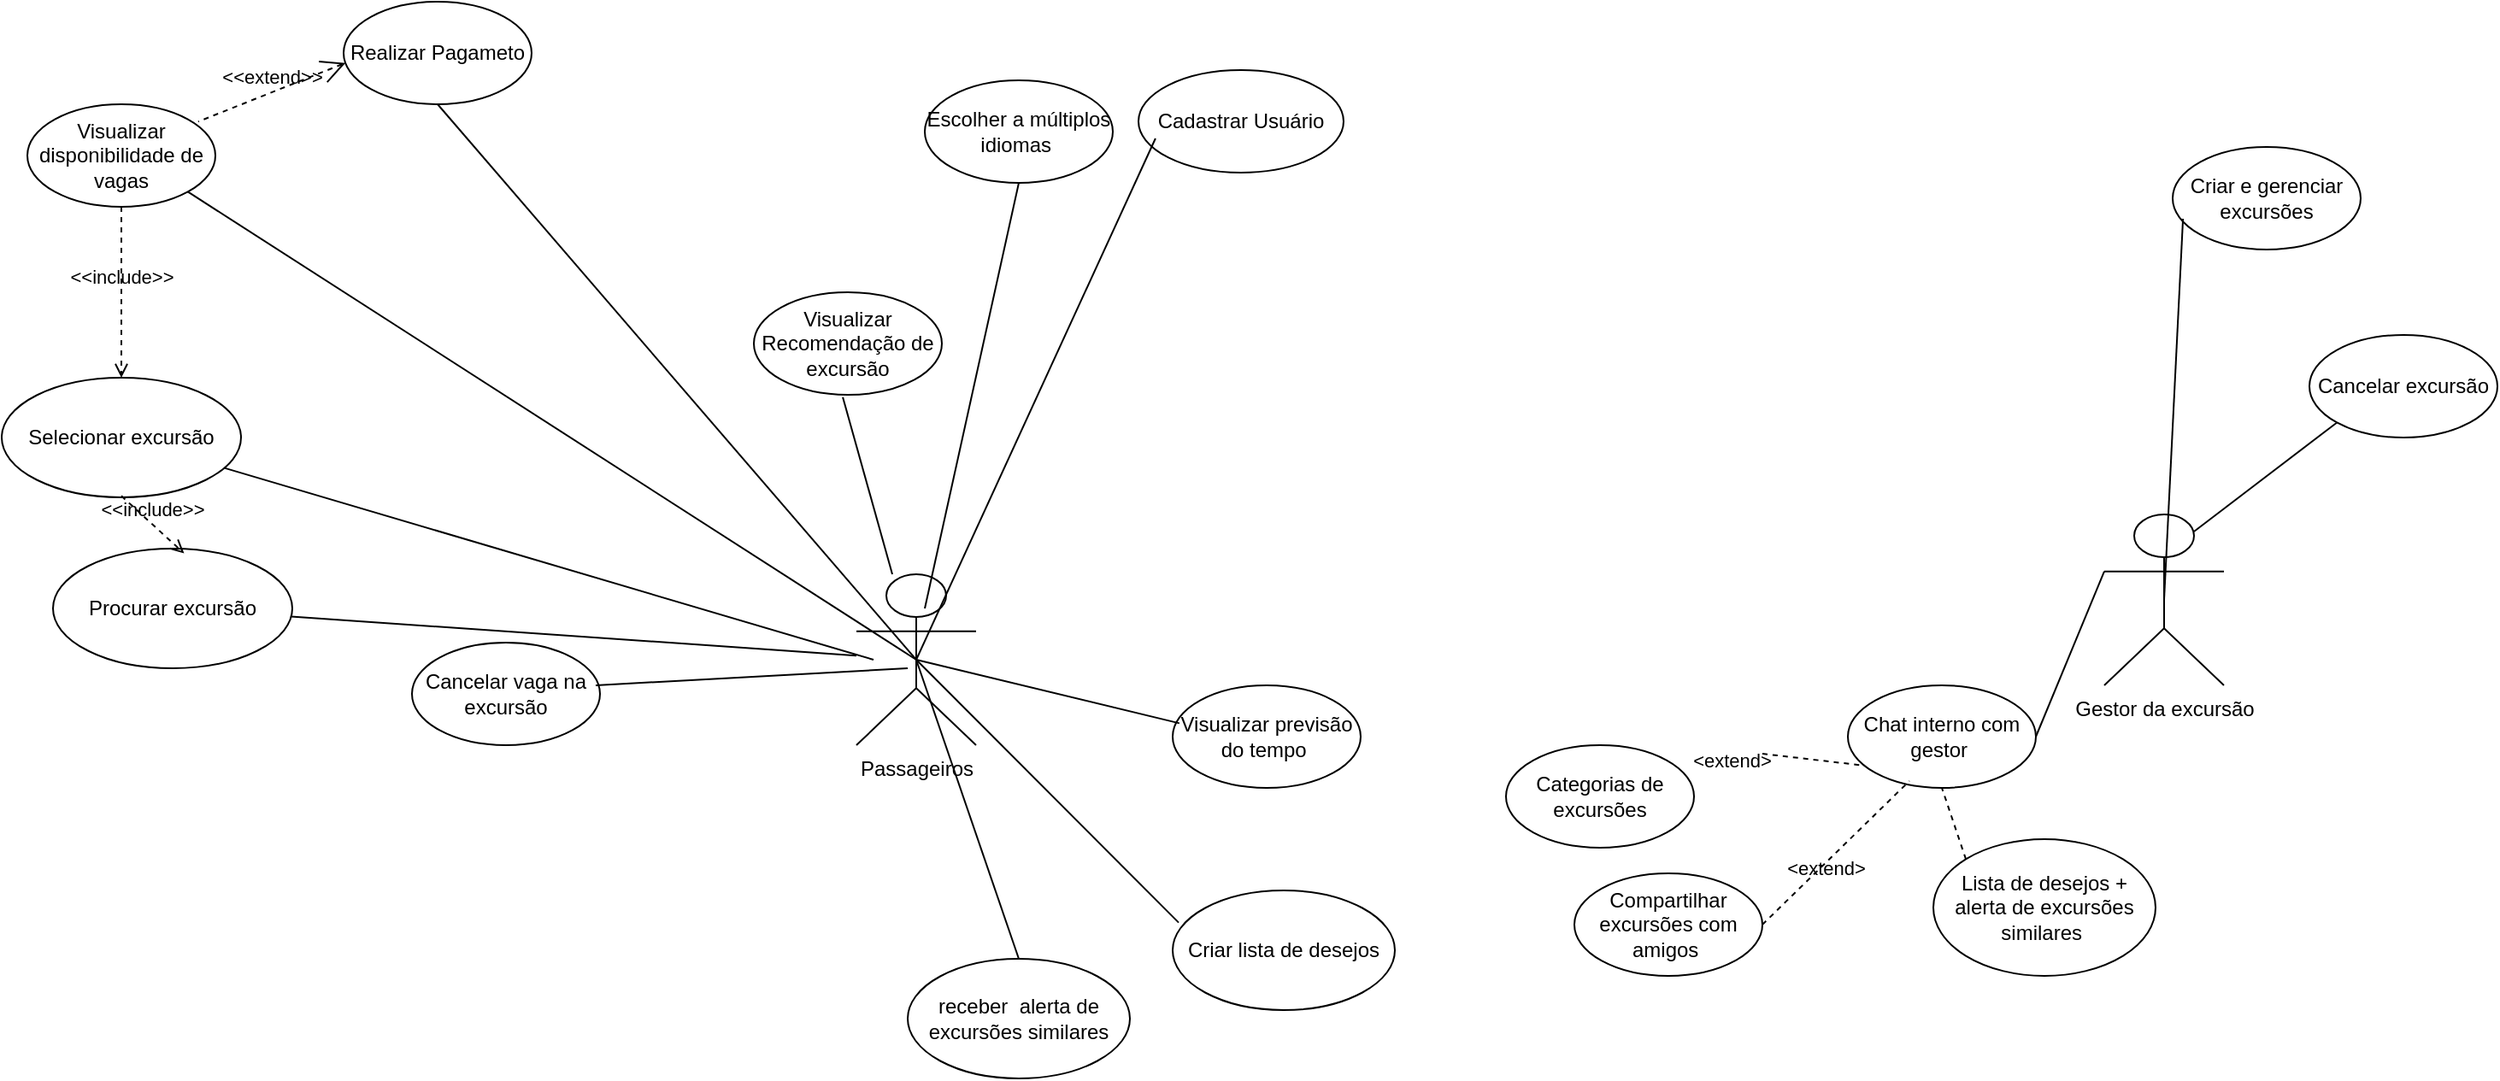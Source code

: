 <mxfile version="27.0.5">
  <diagram name="Página-1" id="VrnRdw2pO7HP3P52VHbZ">
    <mxGraphModel grid="1" page="1" gridSize="10" guides="1" tooltips="1" connect="1" arrows="1" fold="1" pageScale="1" pageWidth="827" pageHeight="1169" math="0" shadow="0">
      <root>
        <mxCell id="0" />
        <mxCell id="1" parent="0" />
        <mxCell id="cb1wgaif4VXUHTGxwLCo-12" value="Passageiros" style="shape=umlActor;verticalLabelPosition=bottom;verticalAlign=top;html=1;outlineConnect=0;" vertex="1" parent="1">
          <mxGeometry x="10" y="-325" width="70" height="100" as="geometry" />
        </mxCell>
        <mxCell id="cb1wgaif4VXUHTGxwLCo-20" value="Criar lista de desejos" style="ellipse;whiteSpace=wrap;html=1;" vertex="1" parent="1">
          <mxGeometry x="195" y="-140" width="130" height="70" as="geometry" />
        </mxCell>
        <mxCell id="cb1wgaif4VXUHTGxwLCo-21" value="Criar e gerenciar excursões" style="ellipse;whiteSpace=wrap;html=1;" vertex="1" parent="1">
          <mxGeometry x="780" y="-575" width="110" height="60" as="geometry" />
        </mxCell>
        <mxCell id="cb1wgaif4VXUHTGxwLCo-22" value="Cancelar vaga na excursão" style="ellipse;whiteSpace=wrap;html=1;" vertex="1" parent="1">
          <mxGeometry x="-250" y="-285" width="110" height="60" as="geometry" />
        </mxCell>
        <mxCell id="cb1wgaif4VXUHTGxwLCo-23" value="Visualizar disponibilidade de vagas" style="ellipse;whiteSpace=wrap;html=1;" vertex="1" parent="1">
          <mxGeometry x="-475" y="-600" width="110" height="60" as="geometry" />
        </mxCell>
        <mxCell id="cb1wgaif4VXUHTGxwLCo-24" value="Visualizar previsão do tempo&amp;nbsp;" style="ellipse;whiteSpace=wrap;html=1;" vertex="1" parent="1">
          <mxGeometry x="195" y="-260" width="110" height="60" as="geometry" />
        </mxCell>
        <mxCell id="cb1wgaif4VXUHTGxwLCo-25" value="Cadastrar Usuário" style="ellipse;whiteSpace=wrap;html=1;" vertex="1" parent="1">
          <mxGeometry x="175" y="-620" width="120" height="60" as="geometry" />
        </mxCell>
        <mxCell id="cb1wgaif4VXUHTGxwLCo-37" value="Compartilhar excursões com amigos&amp;nbsp;" style="ellipse;whiteSpace=wrap;html=1;" vertex="1" parent="1">
          <mxGeometry x="430" y="-150" width="110" height="60" as="geometry" />
        </mxCell>
        <mxCell id="cb1wgaif4VXUHTGxwLCo-38" value="Categorias de excursões" style="ellipse;whiteSpace=wrap;html=1;" vertex="1" parent="1">
          <mxGeometry x="390" y="-225" width="110" height="60" as="geometry" />
        </mxCell>
        <mxCell id="cb1wgaif4VXUHTGxwLCo-40" value="Visualizar Recomendação de excursão" style="ellipse;whiteSpace=wrap;html=1;" vertex="1" parent="1">
          <mxGeometry x="-50" y="-490" width="110" height="60" as="geometry" />
        </mxCell>
        <mxCell id="cb1wgaif4VXUHTGxwLCo-41" value="Escolher a múltiplos idiomas&amp;nbsp;" style="ellipse;whiteSpace=wrap;html=1;" vertex="1" parent="1">
          <mxGeometry x="50" y="-614" width="110" height="60" as="geometry" />
        </mxCell>
        <mxCell id="cb1wgaif4VXUHTGxwLCo-44" value="Realizar Pagameto" style="ellipse;whiteSpace=wrap;html=1;" vertex="1" parent="1">
          <mxGeometry x="-290" y="-660" width="110" height="60" as="geometry" />
        </mxCell>
        <mxCell id="cb1wgaif4VXUHTGxwLCo-45" value="Chat interno com gestor&amp;nbsp;" style="ellipse;whiteSpace=wrap;html=1;" vertex="1" parent="1">
          <mxGeometry x="590" y="-260" width="110" height="60" as="geometry" />
        </mxCell>
        <mxCell id="cb1wgaif4VXUHTGxwLCo-46" value="Lista de desejos + alerta de excursões similares&amp;nbsp;" style="ellipse;whiteSpace=wrap;html=1;" vertex="1" parent="1">
          <mxGeometry x="640" y="-170" width="130" height="80" as="geometry" />
        </mxCell>
        <mxCell id="cb1wgaif4VXUHTGxwLCo-47" value="Gestor da excursão" style="shape=umlActor;verticalLabelPosition=bottom;verticalAlign=top;html=1;outlineConnect=0;" vertex="1" parent="1">
          <mxGeometry x="740" y="-360" width="70" height="100" as="geometry" />
        </mxCell>
        <mxCell id="cb1wgaif4VXUHTGxwLCo-51" value="" style="edgeStyle=none;html=1;endArrow=none;verticalAlign=bottom;rounded=0;exitX=0.5;exitY=0.5;exitDx=0;exitDy=0;exitPerimeter=0;entryX=0.083;entryY=0.667;entryDx=0;entryDy=0;entryPerimeter=0;" edge="1" parent="1" source="cb1wgaif4VXUHTGxwLCo-12" target="cb1wgaif4VXUHTGxwLCo-25">
          <mxGeometry width="160" relative="1" as="geometry">
            <mxPoint x="50" y="-500.77" as="sourcePoint" />
            <mxPoint x="200" y="-480" as="targetPoint" />
          </mxGeometry>
        </mxCell>
        <mxCell id="cb1wgaif4VXUHTGxwLCo-53" value="" style="edgeStyle=none;html=1;endArrow=none;verticalAlign=bottom;rounded=0;entryX=1;entryY=1;entryDx=0;entryDy=0;exitX=0.5;exitY=0.5;exitDx=0;exitDy=0;exitPerimeter=0;" edge="1" parent="1" source="cb1wgaif4VXUHTGxwLCo-12" target="cb1wgaif4VXUHTGxwLCo-23">
          <mxGeometry width="160" relative="1" as="geometry">
            <mxPoint x="70" y="-270" as="sourcePoint" />
            <mxPoint x="220" y="-480" as="targetPoint" />
          </mxGeometry>
        </mxCell>
        <mxCell id="cb1wgaif4VXUHTGxwLCo-54" value="" style="edgeStyle=none;html=1;endArrow=none;verticalAlign=bottom;rounded=0;exitX=0.5;exitY=0.5;exitDx=0;exitDy=0;exitPerimeter=0;entryX=0.027;entryY=0.269;entryDx=0;entryDy=0;entryPerimeter=0;" edge="1" parent="1" source="cb1wgaif4VXUHTGxwLCo-12" target="cb1wgaif4VXUHTGxwLCo-20">
          <mxGeometry width="160" relative="1" as="geometry">
            <mxPoint x="103" y="-290" as="sourcePoint" />
            <mxPoint x="230" y="-470" as="targetPoint" />
          </mxGeometry>
        </mxCell>
        <mxCell id="kVvYCfMGW6Z4ZvsNuyH6-1" value="" style="edgeStyle=none;html=1;endArrow=none;verticalAlign=bottom;rounded=0;entryX=0.036;entryY=0.37;entryDx=0;entryDy=0;entryPerimeter=0;exitX=0.5;exitY=0.5;exitDx=0;exitDy=0;exitPerimeter=0;" edge="1" parent="1" source="cb1wgaif4VXUHTGxwLCo-12" target="cb1wgaif4VXUHTGxwLCo-24">
          <mxGeometry width="160" relative="1" as="geometry">
            <mxPoint x="80" y="-260" as="sourcePoint" />
            <mxPoint x="220" y="-250" as="targetPoint" />
          </mxGeometry>
        </mxCell>
        <mxCell id="kVvYCfMGW6Z4ZvsNuyH6-2" value="" style="edgeStyle=none;html=1;endArrow=none;verticalAlign=bottom;rounded=0;entryX=0;entryY=0.5;entryDx=0;entryDy=0;" edge="1" parent="1">
          <mxGeometry width="160" relative="1" as="geometry">
            <mxPoint x="40" y="-270" as="sourcePoint" />
            <mxPoint x="-142.5" y="-260" as="targetPoint" />
          </mxGeometry>
        </mxCell>
        <mxCell id="kVvYCfMGW6Z4ZvsNuyH6-3" value="" style="edgeStyle=none;html=1;endArrow=none;verticalAlign=bottom;rounded=0;exitX=0.5;exitY=0.5;exitDx=0;exitDy=0;exitPerimeter=0;entryX=0.055;entryY=0.7;entryDx=0;entryDy=0;entryPerimeter=0;" edge="1" parent="1" source="cb1wgaif4VXUHTGxwLCo-47" target="cb1wgaif4VXUHTGxwLCo-21">
          <mxGeometry width="160" relative="1" as="geometry">
            <mxPoint x="90" y="-420" as="sourcePoint" />
            <mxPoint x="210" y="-410" as="targetPoint" />
          </mxGeometry>
        </mxCell>
        <mxCell id="aC6p9mn3i0gXKZTu0hOy-8" value="" style="endArrow=none;html=1;rounded=0;entryX=0;entryY=0.333;entryDx=0;entryDy=0;entryPerimeter=0;exitX=1;exitY=0.5;exitDx=0;exitDy=0;" edge="1" parent="1" source="cb1wgaif4VXUHTGxwLCo-45" target="cb1wgaif4VXUHTGxwLCo-47">
          <mxGeometry width="50" height="50" relative="1" as="geometry">
            <mxPoint x="670" y="-270" as="sourcePoint" />
            <mxPoint x="720" y="-320" as="targetPoint" />
          </mxGeometry>
        </mxCell>
        <mxCell id="aC6p9mn3i0gXKZTu0hOy-11" value="" style="endArrow=none;dashed=1;html=1;rounded=0;entryX=0.5;entryY=1;entryDx=0;entryDy=0;exitX=0;exitY=0;exitDx=0;exitDy=0;" edge="1" parent="1" source="cb1wgaif4VXUHTGxwLCo-46" target="cb1wgaif4VXUHTGxwLCo-45">
          <mxGeometry width="50" height="50" relative="1" as="geometry">
            <mxPoint x="570" y="-160" as="sourcePoint" />
            <mxPoint x="620" y="-210" as="targetPoint" />
          </mxGeometry>
        </mxCell>
        <mxCell id="aC6p9mn3i0gXKZTu0hOy-33" value="&amp;lt;extend&amp;gt;" style="edgeStyle=none;html=1;startArrow=none;endArrow=none;startSize=12;verticalAlign=bottom;dashed=1;labelBackgroundColor=none;rounded=0;startFill=0;entryX=0.091;entryY=0.783;entryDx=0;entryDy=0;entryPerimeter=0;" edge="1" parent="1" target="cb1wgaif4VXUHTGxwLCo-45">
          <mxGeometry x="-1" y="-23" width="160" relative="1" as="geometry">
            <mxPoint x="540" y="-220" as="sourcePoint" />
            <mxPoint x="580" y="-212" as="targetPoint" />
            <Array as="points" />
            <mxPoint x="-15" y="-10" as="offset" />
          </mxGeometry>
        </mxCell>
        <mxCell id="aC6p9mn3i0gXKZTu0hOy-34" value="&amp;lt;extend&amp;gt;" style="edgeStyle=none;html=1;startArrow=none;endArrow=none;startSize=12;verticalAlign=bottom;dashed=1;labelBackgroundColor=none;rounded=0;startFill=0;entryX=0.327;entryY=0.933;entryDx=0;entryDy=0;entryPerimeter=0;exitX=1;exitY=0.5;exitDx=0;exitDy=0;" edge="1" parent="1" source="cb1wgaif4VXUHTGxwLCo-37" target="cb1wgaif4VXUHTGxwLCo-45">
          <mxGeometry x="-0.276" y="-9" width="160" relative="1" as="geometry">
            <mxPoint x="560" y="-180" as="sourcePoint" />
            <mxPoint x="710" y="-177" as="targetPoint" />
            <Array as="points" />
            <mxPoint as="offset" />
          </mxGeometry>
        </mxCell>
        <mxCell id="aC6p9mn3i0gXKZTu0hOy-41" style="edgeStyle=orthogonalEdgeStyle;rounded=0;orthogonalLoop=1;jettySize=auto;html=1;exitX=0.5;exitY=1;exitDx=0;exitDy=0;" edge="1" parent="1" source="cb1wgaif4VXUHTGxwLCo-38" target="cb1wgaif4VXUHTGxwLCo-38">
          <mxGeometry relative="1" as="geometry" />
        </mxCell>
        <mxCell id="XFA2oMRwkVe9qAQfwrUn-2" value="" style="edgeStyle=none;html=1;endArrow=none;verticalAlign=bottom;rounded=0;exitX=0.5;exitY=0.5;exitDx=0;exitDy=0;exitPerimeter=0;entryX=0.5;entryY=1;entryDx=0;entryDy=0;" edge="1" parent="1" target="cb1wgaif4VXUHTGxwLCo-41">
          <mxGeometry width="160" relative="1" as="geometry">
            <mxPoint x="50" y="-305" as="sourcePoint" />
            <mxPoint x="135" y="-550" as="targetPoint" />
          </mxGeometry>
        </mxCell>
        <mxCell id="XFA2oMRwkVe9qAQfwrUn-3" value="" style="edgeStyle=none;html=1;endArrow=none;verticalAlign=bottom;rounded=0;exitX=0.473;exitY=1.023;exitDx=0;exitDy=0;exitPerimeter=0;" edge="1" parent="1" source="cb1wgaif4VXUHTGxwLCo-40" target="cb1wgaif4VXUHTGxwLCo-12">
          <mxGeometry width="160" relative="1" as="geometry">
            <mxPoint x="-50" y="-400" as="sourcePoint" />
            <mxPoint x="110" y="-400" as="targetPoint" />
          </mxGeometry>
        </mxCell>
        <mxCell id="XFA2oMRwkVe9qAQfwrUn-9" value="Cancelar excursão" style="ellipse;whiteSpace=wrap;html=1;" vertex="1" parent="1">
          <mxGeometry x="860" y="-465" width="110" height="60" as="geometry" />
        </mxCell>
        <mxCell id="XFA2oMRwkVe9qAQfwrUn-10" value="" style="edgeStyle=none;html=1;endArrow=none;verticalAlign=bottom;rounded=0;exitX=0.75;exitY=0.1;exitDx=0;exitDy=0;exitPerimeter=0;entryX=0;entryY=1;entryDx=0;entryDy=0;" edge="1" parent="1" source="cb1wgaif4VXUHTGxwLCo-47" target="XFA2oMRwkVe9qAQfwrUn-9">
          <mxGeometry width="160" relative="1" as="geometry">
            <mxPoint x="785" y="-300" as="sourcePoint" />
            <mxPoint x="796" y="-523" as="targetPoint" />
          </mxGeometry>
        </mxCell>
        <mxCell id="XFA2oMRwkVe9qAQfwrUn-11" value="receber&amp;nbsp; alerta de excursões similares" style="ellipse;whiteSpace=wrap;html=1;" vertex="1" parent="1">
          <mxGeometry x="40" y="-100" width="130" height="70" as="geometry" />
        </mxCell>
        <mxCell id="XFA2oMRwkVe9qAQfwrUn-12" value="" style="edgeStyle=none;html=1;endArrow=none;verticalAlign=bottom;rounded=0;entryX=0.5;entryY=0;entryDx=0;entryDy=0;exitX=0.5;exitY=0.5;exitDx=0;exitDy=0;exitPerimeter=0;" edge="1" parent="1" source="cb1wgaif4VXUHTGxwLCo-12" target="XFA2oMRwkVe9qAQfwrUn-11">
          <mxGeometry width="160" relative="1" as="geometry">
            <mxPoint x="200" y="-250" as="sourcePoint" />
            <mxPoint x="360" y="-250" as="targetPoint" />
          </mxGeometry>
        </mxCell>
        <mxCell id="XFA2oMRwkVe9qAQfwrUn-13" value="" style="edgeStyle=none;html=1;endArrow=none;verticalAlign=bottom;rounded=0;exitX=0.5;exitY=0.5;exitDx=0;exitDy=0;exitPerimeter=0;entryX=0.5;entryY=1;entryDx=0;entryDy=0;" edge="1" parent="1" source="cb1wgaif4VXUHTGxwLCo-12" target="cb1wgaif4VXUHTGxwLCo-44">
          <mxGeometry width="160" relative="1" as="geometry">
            <mxPoint x="460" y="-250" as="sourcePoint" />
            <mxPoint x="620" y="-250" as="targetPoint" />
          </mxGeometry>
        </mxCell>
        <mxCell id="XFA2oMRwkVe9qAQfwrUn-14" value="Procurar excursão" style="ellipse;whiteSpace=wrap;html=1;" vertex="1" parent="1">
          <mxGeometry x="-460" y="-340" width="140" height="70" as="geometry" />
        </mxCell>
        <mxCell id="XFA2oMRwkVe9qAQfwrUn-15" value="" style="edgeStyle=none;html=1;endArrow=none;verticalAlign=bottom;rounded=0;" edge="1" parent="1" source="cb1wgaif4VXUHTGxwLCo-12" target="XFA2oMRwkVe9qAQfwrUn-14">
          <mxGeometry width="160" relative="1" as="geometry">
            <mxPoint x="210" y="-400" as="sourcePoint" />
            <mxPoint x="370" y="-400" as="targetPoint" />
          </mxGeometry>
        </mxCell>
        <mxCell id="XFA2oMRwkVe9qAQfwrUn-16" value="Selecionar excursão" style="ellipse;whiteSpace=wrap;html=1;" vertex="1" parent="1">
          <mxGeometry x="-490" y="-440" width="140" height="70" as="geometry" />
        </mxCell>
        <mxCell id="XFA2oMRwkVe9qAQfwrUn-17" value="" style="edgeStyle=none;html=1;endArrow=none;verticalAlign=bottom;rounded=0;" edge="1" parent="1" target="XFA2oMRwkVe9qAQfwrUn-16">
          <mxGeometry width="160" relative="1" as="geometry">
            <mxPoint x="20" y="-275" as="sourcePoint" />
            <mxPoint x="-179" y="-333" as="targetPoint" />
          </mxGeometry>
        </mxCell>
        <mxCell id="XFA2oMRwkVe9qAQfwrUn-18" value="&amp;lt;&amp;lt;include&amp;gt;&amp;gt;" style="edgeStyle=none;html=1;endArrow=open;verticalAlign=bottom;dashed=1;labelBackgroundColor=none;rounded=0;entryX=0.548;entryY=0.04;entryDx=0;entryDy=0;entryPerimeter=0;" edge="1" parent="1" target="XFA2oMRwkVe9qAQfwrUn-14">
          <mxGeometry width="160" relative="1" as="geometry">
            <mxPoint x="-420" y="-370.83" as="sourcePoint" />
            <mxPoint x="-260" y="-370.83" as="targetPoint" />
          </mxGeometry>
        </mxCell>
        <mxCell id="XFA2oMRwkVe9qAQfwrUn-19" value="&amp;lt;&amp;lt;include&amp;gt;&amp;gt;" style="edgeStyle=none;html=1;endArrow=open;verticalAlign=bottom;dashed=1;labelBackgroundColor=none;rounded=0;exitX=0.5;exitY=1;exitDx=0;exitDy=0;" edge="1" parent="1" source="cb1wgaif4VXUHTGxwLCo-23" target="XFA2oMRwkVe9qAQfwrUn-16">
          <mxGeometry width="160" relative="1" as="geometry">
            <mxPoint x="-340" y="-520" as="sourcePoint" />
            <mxPoint x="-180" y="-520" as="targetPoint" />
          </mxGeometry>
        </mxCell>
        <mxCell id="XFA2oMRwkVe9qAQfwrUn-20" value="&amp;lt;&amp;lt;extend&amp;gt;&amp;gt;" style="edgeStyle=none;html=1;startArrow=open;endArrow=none;startSize=12;verticalAlign=bottom;dashed=1;labelBackgroundColor=none;rounded=0;exitX=0.01;exitY=0.597;exitDx=0;exitDy=0;exitPerimeter=0;entryX=0.909;entryY=0.169;entryDx=0;entryDy=0;entryPerimeter=0;" edge="1" parent="1" source="cb1wgaif4VXUHTGxwLCo-44" target="cb1wgaif4VXUHTGxwLCo-23">
          <mxGeometry width="160" relative="1" as="geometry">
            <mxPoint x="-360" y="-530" as="sourcePoint" />
            <mxPoint x="-200" y="-530" as="targetPoint" />
          </mxGeometry>
        </mxCell>
      </root>
    </mxGraphModel>
  </diagram>
</mxfile>
